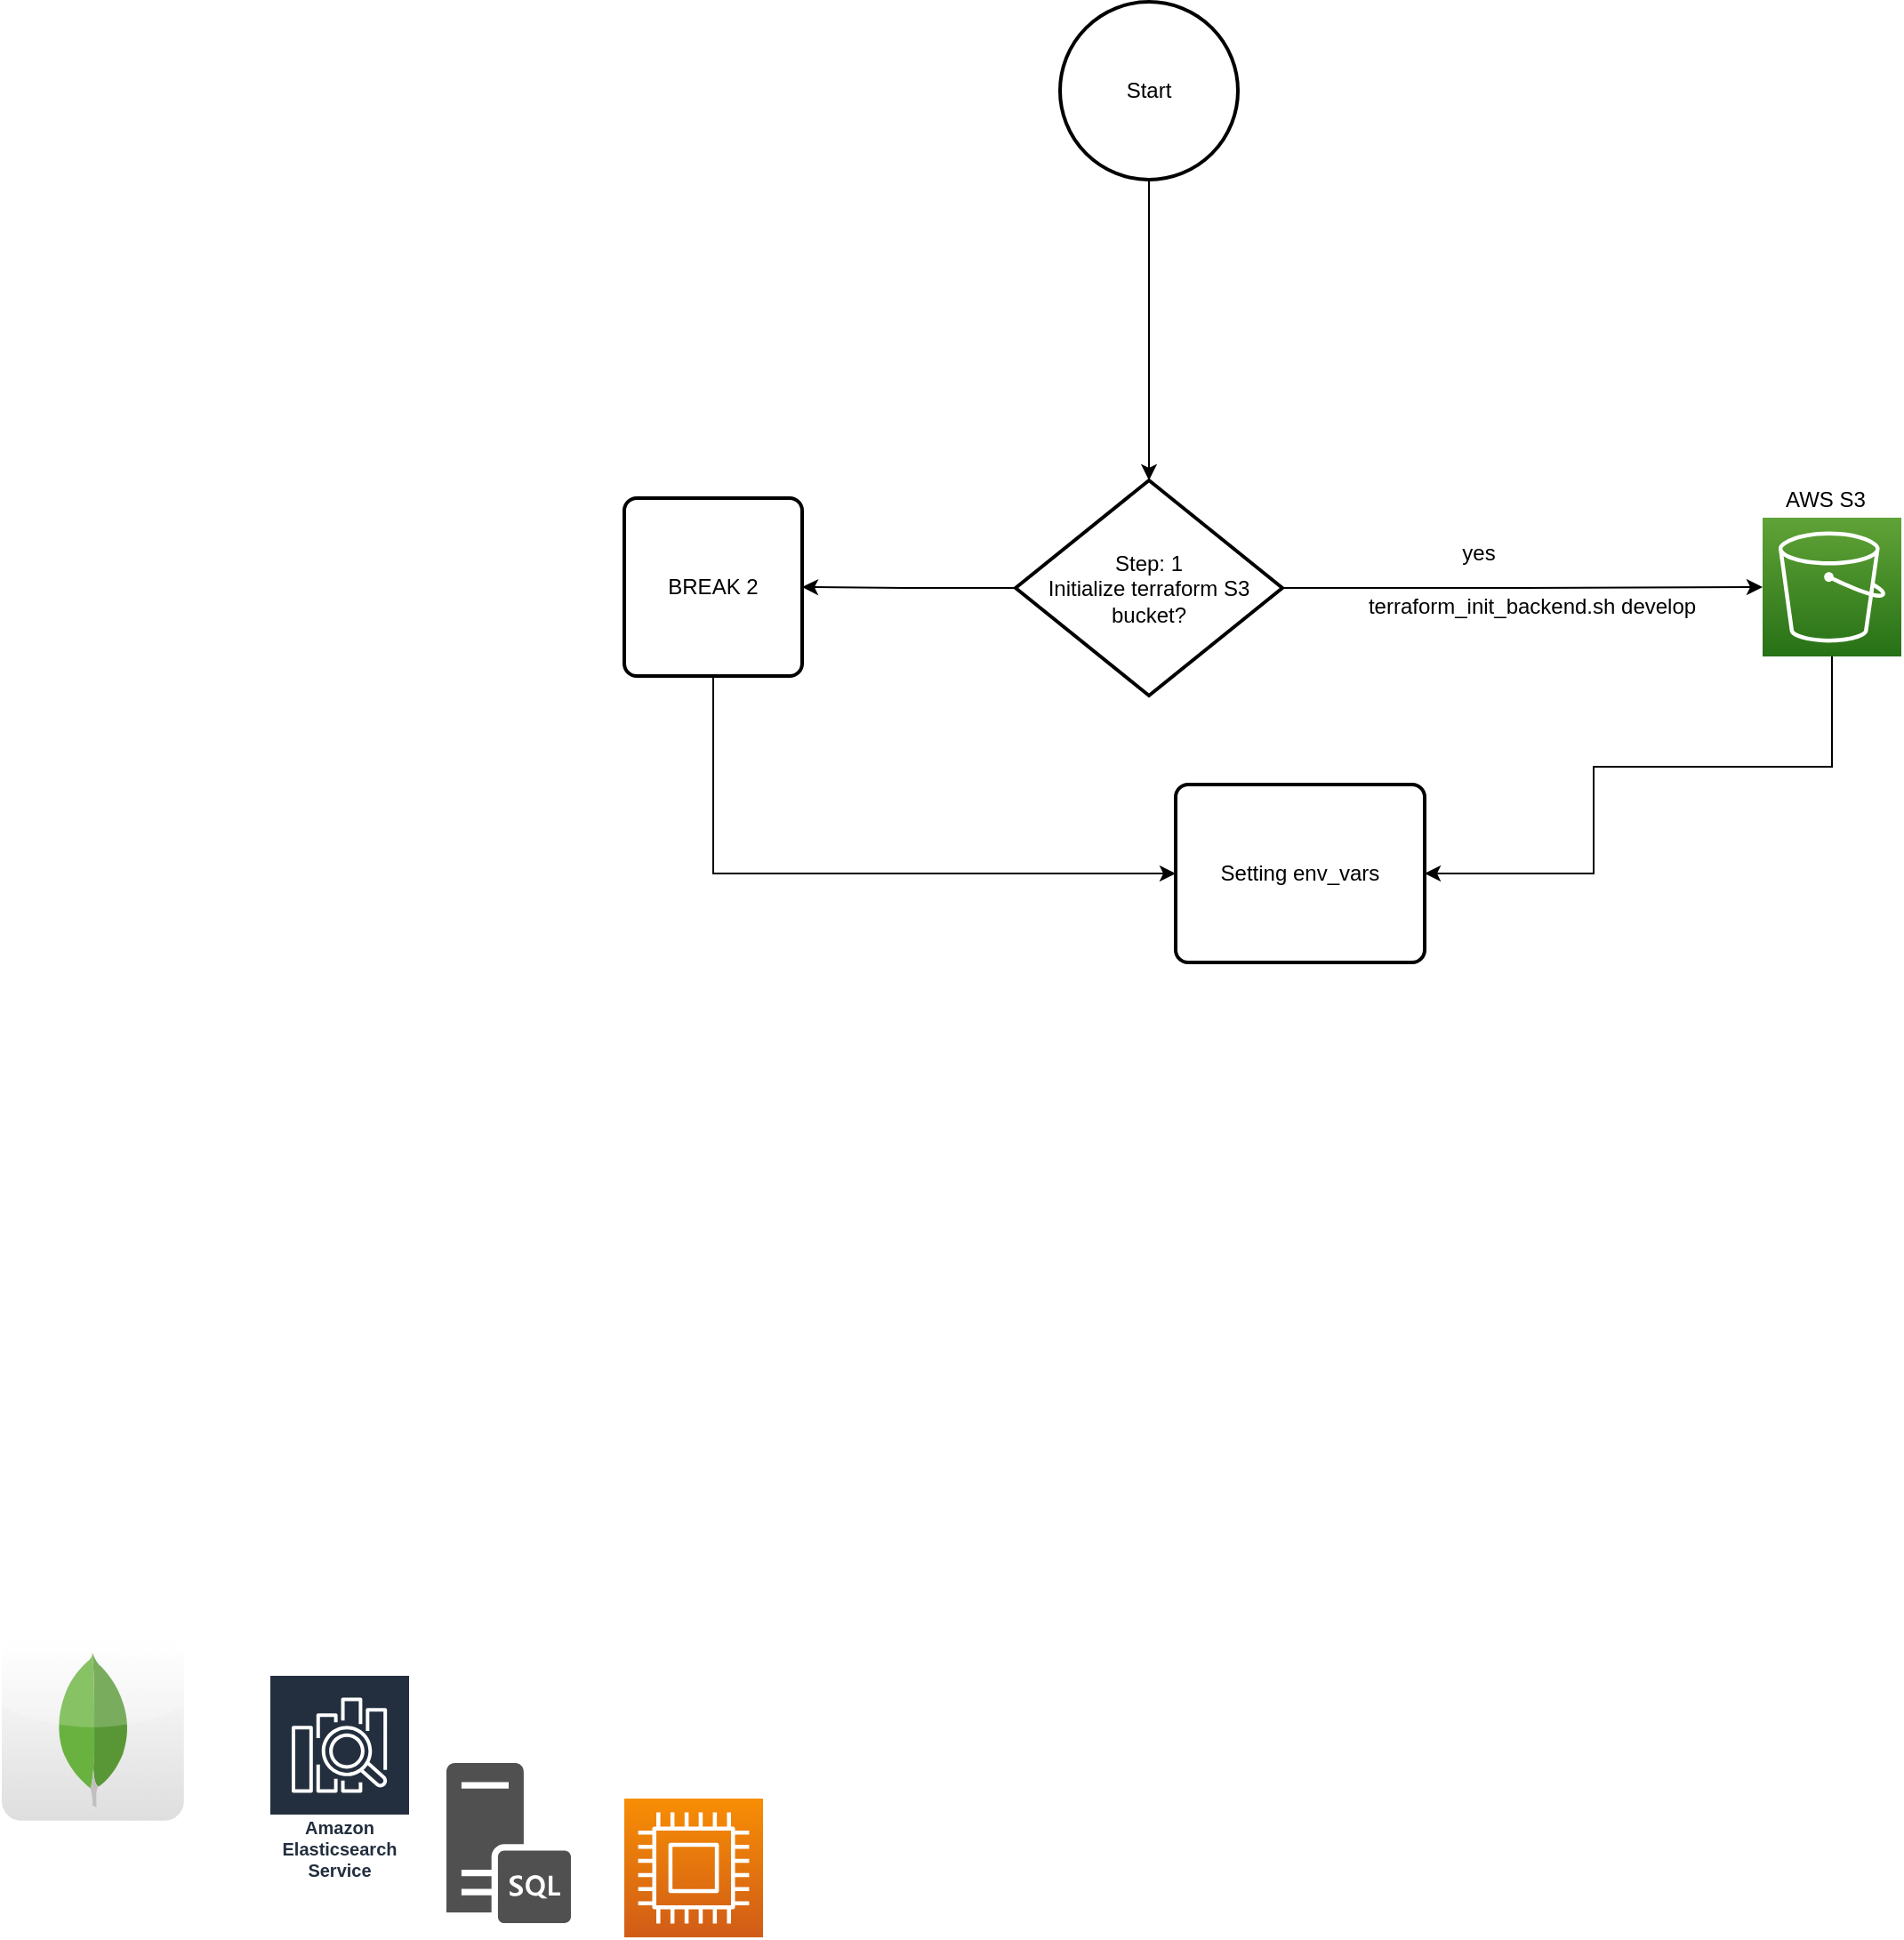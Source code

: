 <mxfile version="16.0.3" type="github">
  <diagram id="-rVec7eW2op3CQ0jpk_b" name="Page-1">
    <mxGraphModel dx="3342" dy="776" grid="1" gridSize="10" guides="1" tooltips="1" connect="1" arrows="1" fold="1" page="1" pageScale="1" pageWidth="1920" pageHeight="1200" math="0" shadow="0">
      <root>
        <mxCell id="0" />
        <mxCell id="1" parent="0" />
        <mxCell id="j4s7yhJeNqh5eXtyvdXT-17" style="edgeStyle=orthogonalEdgeStyle;rounded=0;orthogonalLoop=1;jettySize=auto;html=1;entryX=1;entryY=0.5;entryDx=0;entryDy=0;" edge="1" parent="1" source="j4s7yhJeNqh5eXtyvdXT-1" target="j4s7yhJeNqh5eXtyvdXT-14">
          <mxGeometry relative="1" as="geometry">
            <Array as="points">
              <mxPoint x="849" y="440" />
              <mxPoint x="715" y="440" />
              <mxPoint x="715" y="500" />
            </Array>
          </mxGeometry>
        </mxCell>
        <mxCell id="j4s7yhJeNqh5eXtyvdXT-1" value="" style="sketch=0;points=[[0,0,0],[0.25,0,0],[0.5,0,0],[0.75,0,0],[1,0,0],[0,1,0],[0.25,1,0],[0.5,1,0],[0.75,1,0],[1,1,0],[0,0.25,0],[0,0.5,0],[0,0.75,0],[1,0.25,0],[1,0.5,0],[1,0.75,0]];outlineConnect=0;fontColor=#232F3E;gradientColor=#60A337;gradientDirection=north;fillColor=#277116;strokeColor=#ffffff;dashed=0;verticalLabelPosition=bottom;verticalAlign=top;align=center;html=1;fontSize=12;fontStyle=0;aspect=fixed;shape=mxgraph.aws4.resourceIcon;resIcon=mxgraph.aws4.s3;" vertex="1" parent="1">
          <mxGeometry x="810" y="300" width="78" height="78" as="geometry" />
        </mxCell>
        <mxCell id="j4s7yhJeNqh5eXtyvdXT-3" value="" style="sketch=0;pointerEvents=1;shadow=0;dashed=0;html=1;strokeColor=none;fillColor=#505050;labelPosition=center;verticalLabelPosition=bottom;verticalAlign=top;outlineConnect=0;align=center;shape=mxgraph.office.servers.sql_server;" vertex="1" parent="1">
          <mxGeometry x="70" y="1000" width="70" height="90" as="geometry" />
        </mxCell>
        <mxCell id="j4s7yhJeNqh5eXtyvdXT-4" value="" style="sketch=0;points=[[0,0,0],[0.25,0,0],[0.5,0,0],[0.75,0,0],[1,0,0],[0,1,0],[0.25,1,0],[0.5,1,0],[0.75,1,0],[1,1,0],[0,0.25,0],[0,0.5,0],[0,0.75,0],[1,0.25,0],[1,0.5,0],[1,0.75,0]];outlineConnect=0;fontColor=#232F3E;gradientColor=#F78E04;gradientDirection=north;fillColor=#D05C17;strokeColor=#ffffff;dashed=0;verticalLabelPosition=bottom;verticalAlign=top;align=center;html=1;fontSize=12;fontStyle=0;aspect=fixed;shape=mxgraph.aws4.resourceIcon;resIcon=mxgraph.aws4.compute;" vertex="1" parent="1">
          <mxGeometry x="170" y="1020" width="78" height="78" as="geometry" />
        </mxCell>
        <mxCell id="j4s7yhJeNqh5eXtyvdXT-5" value="Amazon Elasticsearch Service" style="sketch=0;outlineConnect=0;fontColor=#232F3E;gradientColor=none;strokeColor=#ffffff;fillColor=#232F3E;dashed=0;verticalLabelPosition=middle;verticalAlign=bottom;align=center;html=1;whiteSpace=wrap;fontSize=10;fontStyle=1;spacing=3;shape=mxgraph.aws4.productIcon;prIcon=mxgraph.aws4.elasticsearch_service;" vertex="1" parent="1">
          <mxGeometry x="-30" y="950" width="80" height="120" as="geometry" />
        </mxCell>
        <mxCell id="j4s7yhJeNqh5eXtyvdXT-6" value="" style="dashed=0;outlineConnect=0;html=1;align=center;labelPosition=center;verticalLabelPosition=bottom;verticalAlign=top;shape=mxgraph.webicons.mongodb;gradientColor=#DFDEDE" vertex="1" parent="1">
          <mxGeometry x="-180" y="930" width="102.4" height="102.4" as="geometry" />
        </mxCell>
        <mxCell id="j4s7yhJeNqh5eXtyvdXT-8" style="edgeStyle=orthogonalEdgeStyle;rounded=0;orthogonalLoop=1;jettySize=auto;html=1;exitX=1;exitY=0.5;exitDx=0;exitDy=0;exitPerimeter=0;" edge="1" parent="1" source="j4s7yhJeNqh5eXtyvdXT-7" target="j4s7yhJeNqh5eXtyvdXT-1">
          <mxGeometry relative="1" as="geometry" />
        </mxCell>
        <mxCell id="j4s7yhJeNqh5eXtyvdXT-13" style="edgeStyle=orthogonalEdgeStyle;rounded=0;orthogonalLoop=1;jettySize=auto;html=1;entryX=1;entryY=0.5;entryDx=0;entryDy=0;" edge="1" parent="1" source="j4s7yhJeNqh5eXtyvdXT-7" target="j4s7yhJeNqh5eXtyvdXT-12">
          <mxGeometry relative="1" as="geometry" />
        </mxCell>
        <mxCell id="j4s7yhJeNqh5eXtyvdXT-7" value="Step: 1&lt;br&gt;Initialize terraform S3 bucket?" style="strokeWidth=2;html=1;shape=mxgraph.flowchart.decision;whiteSpace=wrap;" vertex="1" parent="1">
          <mxGeometry x="390" y="279" width="150" height="121" as="geometry" />
        </mxCell>
        <mxCell id="j4s7yhJeNqh5eXtyvdXT-9" value="yes" style="text;html=1;align=center;verticalAlign=middle;resizable=0;points=[];autosize=1;strokeColor=none;fillColor=none;" vertex="1" parent="1">
          <mxGeometry x="635" y="310" width="30" height="20" as="geometry" />
        </mxCell>
        <mxCell id="j4s7yhJeNqh5eXtyvdXT-10" value="AWS S3" style="text;html=1;align=center;verticalAlign=middle;resizable=0;points=[];autosize=1;strokeColor=none;fillColor=none;" vertex="1" parent="1">
          <mxGeometry x="815" y="280" width="60" height="20" as="geometry" />
        </mxCell>
        <mxCell id="j4s7yhJeNqh5eXtyvdXT-11" value="terraform_init_backend.sh develop" style="text;html=1;align=center;verticalAlign=middle;resizable=0;points=[];autosize=1;strokeColor=none;fillColor=none;" vertex="1" parent="1">
          <mxGeometry x="580" y="340" width="200" height="20" as="geometry" />
        </mxCell>
        <mxCell id="j4s7yhJeNqh5eXtyvdXT-15" style="edgeStyle=orthogonalEdgeStyle;rounded=0;orthogonalLoop=1;jettySize=auto;html=1;exitX=0.5;exitY=1;exitDx=0;exitDy=0;entryX=0;entryY=0.5;entryDx=0;entryDy=0;" edge="1" parent="1" source="j4s7yhJeNqh5eXtyvdXT-12" target="j4s7yhJeNqh5eXtyvdXT-14">
          <mxGeometry relative="1" as="geometry" />
        </mxCell>
        <mxCell id="j4s7yhJeNqh5eXtyvdXT-12" value="BREAK 2" style="rounded=1;whiteSpace=wrap;html=1;absoluteArcSize=1;arcSize=14;strokeWidth=2;" vertex="1" parent="1">
          <mxGeometry x="170" y="289" width="100" height="100" as="geometry" />
        </mxCell>
        <mxCell id="j4s7yhJeNqh5eXtyvdXT-14" value="Setting env_vars" style="rounded=1;whiteSpace=wrap;html=1;absoluteArcSize=1;arcSize=14;strokeWidth=2;" vertex="1" parent="1">
          <mxGeometry x="480" y="450" width="140" height="100" as="geometry" />
        </mxCell>
        <mxCell id="j4s7yhJeNqh5eXtyvdXT-19" style="edgeStyle=orthogonalEdgeStyle;rounded=0;orthogonalLoop=1;jettySize=auto;html=1;entryX=0.5;entryY=0;entryDx=0;entryDy=0;entryPerimeter=0;" edge="1" parent="1" source="j4s7yhJeNqh5eXtyvdXT-18" target="j4s7yhJeNqh5eXtyvdXT-7">
          <mxGeometry relative="1" as="geometry" />
        </mxCell>
        <mxCell id="j4s7yhJeNqh5eXtyvdXT-18" value="Start" style="strokeWidth=2;html=1;shape=mxgraph.flowchart.start_2;whiteSpace=wrap;" vertex="1" parent="1">
          <mxGeometry x="415" y="10" width="100" height="100" as="geometry" />
        </mxCell>
      </root>
    </mxGraphModel>
  </diagram>
</mxfile>
